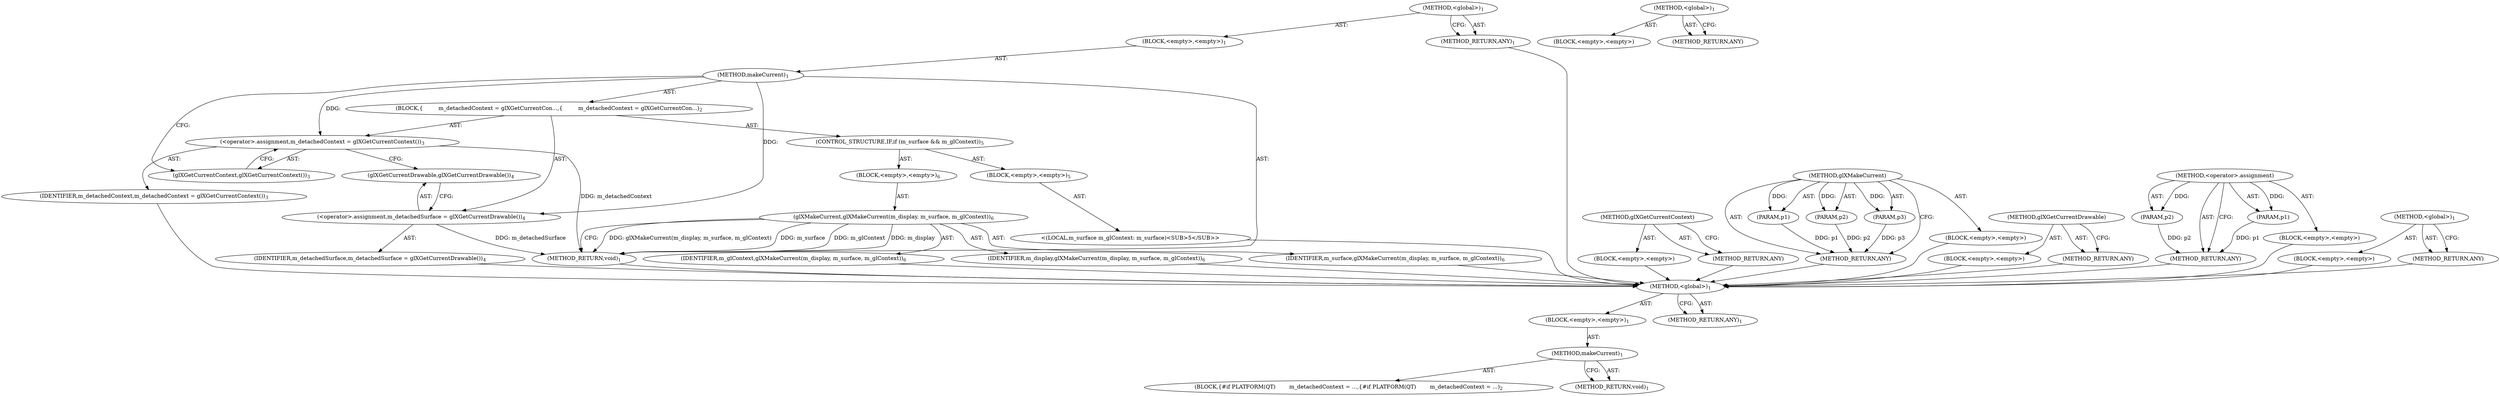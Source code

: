 digraph "&lt;global&gt;" {
vulnerable_6 [label=<(METHOD,&lt;global&gt;)<SUB>1</SUB>>];
vulnerable_7 [label=<(BLOCK,&lt;empty&gt;,&lt;empty&gt;)<SUB>1</SUB>>];
vulnerable_8 [label=<(METHOD,makeCurrent)<SUB>1</SUB>>];
vulnerable_9 [label=<(BLOCK,{
#if PLATFORM(QT)
        m_detachedContext = ...,{
#if PLATFORM(QT)
        m_detachedContext = ...)<SUB>2</SUB>>];
vulnerable_10 [label=<(METHOD_RETURN,void)<SUB>1</SUB>>];
vulnerable_12 [label=<(METHOD_RETURN,ANY)<SUB>1</SUB>>];
vulnerable_19 [label=<(METHOD,&lt;global&gt;)<SUB>1</SUB>>];
vulnerable_20 [label=<(BLOCK,&lt;empty&gt;,&lt;empty&gt;)>];
vulnerable_21 [label=<(METHOD_RETURN,ANY)>];
fixed_6 [label=<(METHOD,&lt;global&gt;)<SUB>1</SUB>>];
fixed_7 [label=<(BLOCK,&lt;empty&gt;,&lt;empty&gt;)<SUB>1</SUB>>];
fixed_8 [label=<(METHOD,makeCurrent)<SUB>1</SUB>>];
fixed_9 [label=<(BLOCK,{
         m_detachedContext = glXGetCurrentCon...,{
         m_detachedContext = glXGetCurrentCon...)<SUB>2</SUB>>];
fixed_10 [label=<(&lt;operator&gt;.assignment,m_detachedContext = glXGetCurrentContext())<SUB>3</SUB>>];
fixed_11 [label=<(IDENTIFIER,m_detachedContext,m_detachedContext = glXGetCurrentContext())<SUB>3</SUB>>];
fixed_12 [label=<(glXGetCurrentContext,glXGetCurrentContext())<SUB>3</SUB>>];
fixed_13 [label=<(&lt;operator&gt;.assignment,m_detachedSurface = glXGetCurrentDrawable())<SUB>4</SUB>>];
fixed_14 [label=<(IDENTIFIER,m_detachedSurface,m_detachedSurface = glXGetCurrentDrawable())<SUB>4</SUB>>];
fixed_15 [label=<(glXGetCurrentDrawable,glXGetCurrentDrawable())<SUB>4</SUB>>];
fixed_16 [label=<(CONTROL_STRUCTURE,IF,if (m_surface &amp;&amp; m_glContext))<SUB>5</SUB>>];
fixed_17 [label=<(BLOCK,&lt;empty&gt;,&lt;empty&gt;)<SUB>5</SUB>>];
fixed_18 [label="<(LOCAL,m_surface m_glContext: m_surface)<SUB>5</SUB>>"];
fixed_19 [label=<(BLOCK,&lt;empty&gt;,&lt;empty&gt;)<SUB>6</SUB>>];
fixed_20 [label=<(glXMakeCurrent,glXMakeCurrent(m_display, m_surface, m_glContext))<SUB>6</SUB>>];
fixed_21 [label=<(IDENTIFIER,m_display,glXMakeCurrent(m_display, m_surface, m_glContext))<SUB>6</SUB>>];
fixed_22 [label=<(IDENTIFIER,m_surface,glXMakeCurrent(m_display, m_surface, m_glContext))<SUB>6</SUB>>];
fixed_23 [label=<(IDENTIFIER,m_glContext,glXMakeCurrent(m_display, m_surface, m_glContext))<SUB>6</SUB>>];
fixed_24 [label=<(METHOD_RETURN,void)<SUB>1</SUB>>];
fixed_26 [label=<(METHOD_RETURN,ANY)<SUB>1</SUB>>];
fixed_46 [label=<(METHOD,glXGetCurrentContext)>];
fixed_47 [label=<(BLOCK,&lt;empty&gt;,&lt;empty&gt;)>];
fixed_48 [label=<(METHOD_RETURN,ANY)>];
fixed_52 [label=<(METHOD,glXMakeCurrent)>];
fixed_53 [label=<(PARAM,p1)>];
fixed_54 [label=<(PARAM,p2)>];
fixed_55 [label=<(PARAM,p3)>];
fixed_56 [label=<(BLOCK,&lt;empty&gt;,&lt;empty&gt;)>];
fixed_57 [label=<(METHOD_RETURN,ANY)>];
fixed_49 [label=<(METHOD,glXGetCurrentDrawable)>];
fixed_50 [label=<(BLOCK,&lt;empty&gt;,&lt;empty&gt;)>];
fixed_51 [label=<(METHOD_RETURN,ANY)>];
fixed_41 [label=<(METHOD,&lt;operator&gt;.assignment)>];
fixed_42 [label=<(PARAM,p1)>];
fixed_43 [label=<(PARAM,p2)>];
fixed_44 [label=<(BLOCK,&lt;empty&gt;,&lt;empty&gt;)>];
fixed_45 [label=<(METHOD_RETURN,ANY)>];
fixed_35 [label=<(METHOD,&lt;global&gt;)<SUB>1</SUB>>];
fixed_36 [label=<(BLOCK,&lt;empty&gt;,&lt;empty&gt;)>];
fixed_37 [label=<(METHOD_RETURN,ANY)>];
vulnerable_6 -> vulnerable_7  [key=0, label="AST: "];
vulnerable_6 -> vulnerable_12  [key=0, label="AST: "];
vulnerable_6 -> vulnerable_12  [key=1, label="CFG: "];
vulnerable_7 -> vulnerable_8  [key=0, label="AST: "];
vulnerable_8 -> vulnerable_9  [key=0, label="AST: "];
vulnerable_8 -> vulnerable_10  [key=0, label="AST: "];
vulnerable_8 -> vulnerable_10  [key=1, label="CFG: "];
vulnerable_19 -> vulnerable_20  [key=0, label="AST: "];
vulnerable_19 -> vulnerable_21  [key=0, label="AST: "];
vulnerable_19 -> vulnerable_21  [key=1, label="CFG: "];
fixed_6 -> fixed_7  [key=0, label="AST: "];
fixed_6 -> fixed_26  [key=0, label="AST: "];
fixed_6 -> fixed_26  [key=1, label="CFG: "];
fixed_7 -> fixed_8  [key=0, label="AST: "];
fixed_8 -> fixed_9  [key=0, label="AST: "];
fixed_8 -> fixed_24  [key=0, label="AST: "];
fixed_8 -> fixed_12  [key=0, label="CFG: "];
fixed_8 -> fixed_10  [key=0, label="DDG: "];
fixed_8 -> fixed_13  [key=0, label="DDG: "];
fixed_9 -> fixed_10  [key=0, label="AST: "];
fixed_9 -> fixed_13  [key=0, label="AST: "];
fixed_9 -> fixed_16  [key=0, label="AST: "];
fixed_10 -> fixed_11  [key=0, label="AST: "];
fixed_10 -> fixed_12  [key=0, label="AST: "];
fixed_10 -> fixed_15  [key=0, label="CFG: "];
fixed_10 -> fixed_24  [key=0, label="DDG: m_detachedContext"];
fixed_11 -> vulnerable_6  [key=0];
fixed_12 -> fixed_10  [key=0, label="CFG: "];
fixed_13 -> fixed_14  [key=0, label="AST: "];
fixed_13 -> fixed_15  [key=0, label="AST: "];
fixed_13 -> fixed_24  [key=0, label="DDG: m_detachedSurface"];
fixed_14 -> vulnerable_6  [key=0];
fixed_15 -> fixed_13  [key=0, label="CFG: "];
fixed_16 -> fixed_17  [key=0, label="AST: "];
fixed_16 -> fixed_19  [key=0, label="AST: "];
fixed_17 -> fixed_18  [key=0, label="AST: "];
fixed_18 -> vulnerable_6  [key=0];
fixed_19 -> fixed_20  [key=0, label="AST: "];
fixed_20 -> fixed_21  [key=0, label="AST: "];
fixed_20 -> fixed_22  [key=0, label="AST: "];
fixed_20 -> fixed_23  [key=0, label="AST: "];
fixed_20 -> fixed_24  [key=0, label="CFG: "];
fixed_20 -> fixed_24  [key=1, label="DDG: glXMakeCurrent(m_display, m_surface, m_glContext)"];
fixed_20 -> fixed_24  [key=2, label="DDG: m_surface"];
fixed_20 -> fixed_24  [key=3, label="DDG: m_glContext"];
fixed_20 -> fixed_24  [key=4, label="DDG: m_display"];
fixed_21 -> vulnerable_6  [key=0];
fixed_22 -> vulnerable_6  [key=0];
fixed_23 -> vulnerable_6  [key=0];
fixed_24 -> vulnerable_6  [key=0];
fixed_26 -> vulnerable_6  [key=0];
fixed_46 -> fixed_47  [key=0, label="AST: "];
fixed_46 -> fixed_48  [key=0, label="AST: "];
fixed_46 -> fixed_48  [key=1, label="CFG: "];
fixed_47 -> vulnerable_6  [key=0];
fixed_48 -> vulnerable_6  [key=0];
fixed_52 -> fixed_53  [key=0, label="AST: "];
fixed_52 -> fixed_53  [key=1, label="DDG: "];
fixed_52 -> fixed_56  [key=0, label="AST: "];
fixed_52 -> fixed_54  [key=0, label="AST: "];
fixed_52 -> fixed_54  [key=1, label="DDG: "];
fixed_52 -> fixed_57  [key=0, label="AST: "];
fixed_52 -> fixed_57  [key=1, label="CFG: "];
fixed_52 -> fixed_55  [key=0, label="AST: "];
fixed_52 -> fixed_55  [key=1, label="DDG: "];
fixed_53 -> fixed_57  [key=0, label="DDG: p1"];
fixed_54 -> fixed_57  [key=0, label="DDG: p2"];
fixed_55 -> fixed_57  [key=0, label="DDG: p3"];
fixed_56 -> vulnerable_6  [key=0];
fixed_57 -> vulnerable_6  [key=0];
fixed_49 -> fixed_50  [key=0, label="AST: "];
fixed_49 -> fixed_51  [key=0, label="AST: "];
fixed_49 -> fixed_51  [key=1, label="CFG: "];
fixed_50 -> vulnerable_6  [key=0];
fixed_51 -> vulnerable_6  [key=0];
fixed_41 -> fixed_42  [key=0, label="AST: "];
fixed_41 -> fixed_42  [key=1, label="DDG: "];
fixed_41 -> fixed_44  [key=0, label="AST: "];
fixed_41 -> fixed_43  [key=0, label="AST: "];
fixed_41 -> fixed_43  [key=1, label="DDG: "];
fixed_41 -> fixed_45  [key=0, label="AST: "];
fixed_41 -> fixed_45  [key=1, label="CFG: "];
fixed_42 -> fixed_45  [key=0, label="DDG: p1"];
fixed_43 -> fixed_45  [key=0, label="DDG: p2"];
fixed_44 -> vulnerable_6  [key=0];
fixed_45 -> vulnerable_6  [key=0];
fixed_35 -> fixed_36  [key=0, label="AST: "];
fixed_35 -> fixed_37  [key=0, label="AST: "];
fixed_35 -> fixed_37  [key=1, label="CFG: "];
fixed_36 -> vulnerable_6  [key=0];
fixed_37 -> vulnerable_6  [key=0];
}
